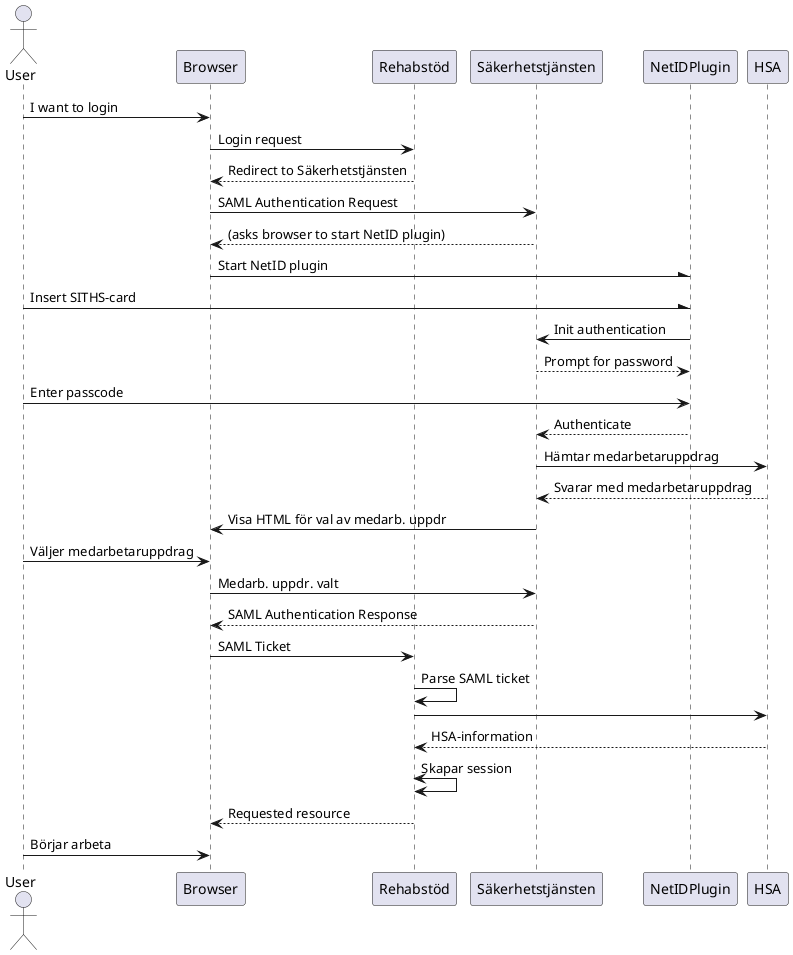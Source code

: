 @startuml
actor User
User -> Browser: I want to login
Browser -> Rehabstöd: Login request
Rehabstöd --> Browser: Redirect to Säkerhetstjänsten

Browser -> Säkerhetstjänsten: SAML Authentication Request
Säkerhetstjänsten --> Browser: (asks browser to start NetID plugin)
Browser -\ NetIDPlugin: Start NetID plugin

User -\ NetIDPlugin: Insert SITHS-card
NetIDPlugin -> Säkerhetstjänsten: Init authentication
Säkerhetstjänsten --> NetIDPlugin: Prompt for password
User -> NetIDPlugin: Enter passcode

NetIDPlugin --> Säkerhetstjänsten: Authenticate

Säkerhetstjänsten -> HSA: Hämtar medarbetaruppdrag
HSA --> Säkerhetstjänsten: Svarar med medarbetaruppdrag
Säkerhetstjänsten -> Browser: Visa HTML för val av medarb. uppdr
User -> Browser: Väljer medarbetaruppdrag
Browser -> Säkerhetstjänsten: Medarb. uppdr. valt

Browser <-- Säkerhetstjänsten: SAML Authentication Response
Browser -> Rehabstöd: SAML Ticket
Rehabstöd -> Rehabstöd: Parse SAML ticket
Rehabstöd -> HSA:
HSA --> Rehabstöd: HSA-information
Rehabstöd <-> Rehabstöd: Skapar session
Rehabstöd --> Browser: Requested resource
User -> Browser: Börjar arbeta
@enduml